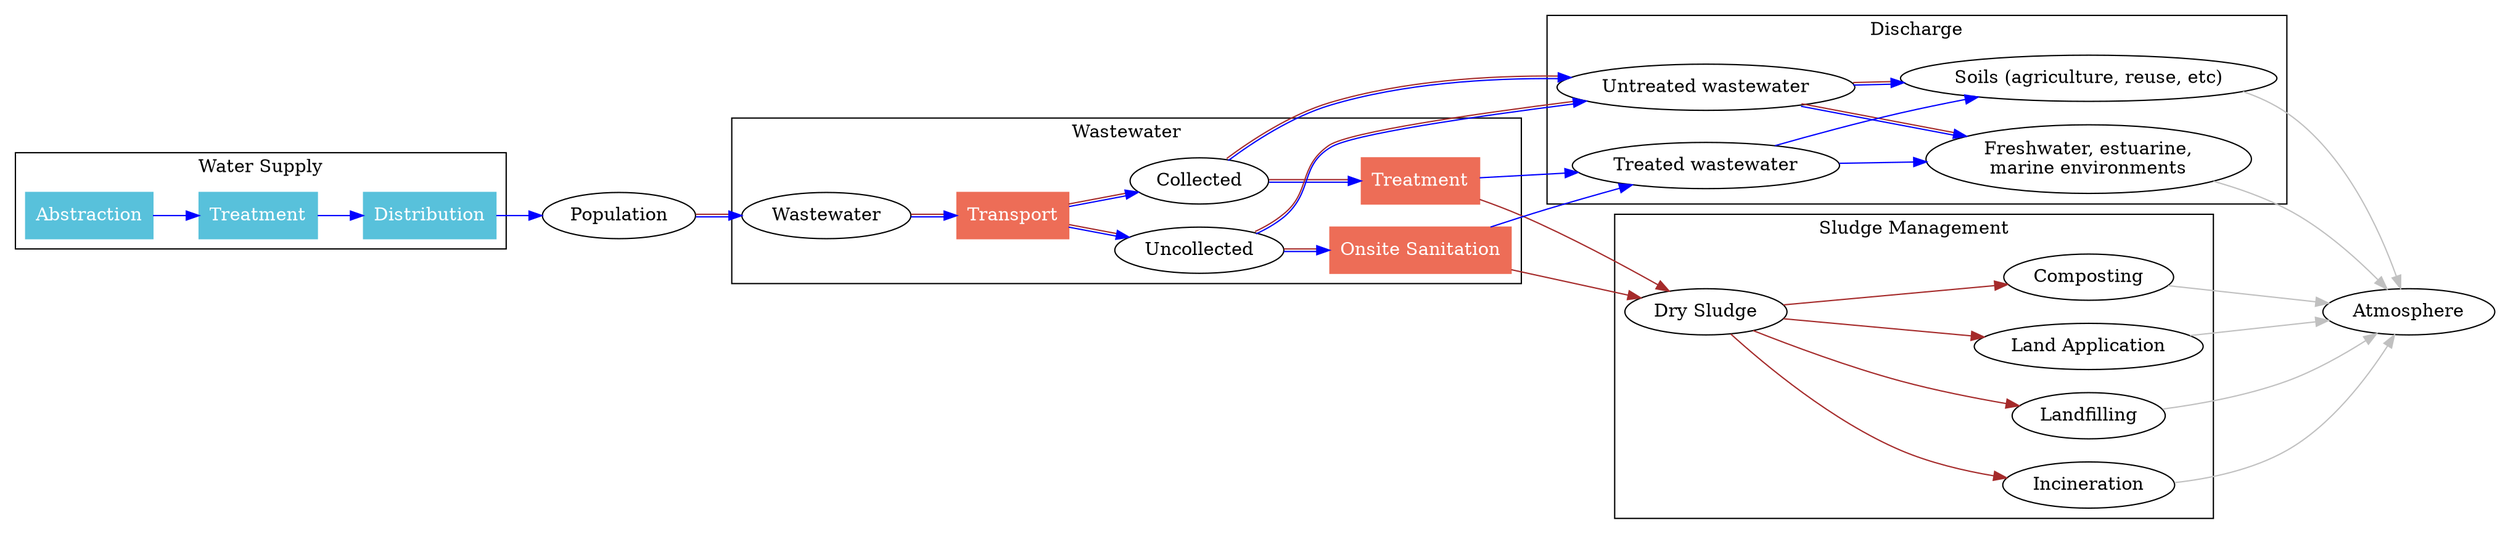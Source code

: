 digraph MyGraph {
  rankdir="LR";

  wsa [label="Abstraction", style="filled",color="#58c1db",fontcolor="white",shape="box"]
  wst [label="Treatment",   style="filled",color="#58c1db",fontcolor="white",shape="box"]
  wsd [label="Distribution",style="filled",color="#58c1db",fontcolor="white",shape="box"]
  pop [label="Population"]
  ww  [label="Wastewater"]

  tra [label="Transport",         style="filled",color="#ed6d57",fontcolor="white",shape="box"]
  col [label="Collected"]
  unc [label="Uncollected"]

  wwt [label="Treatment",         style="filled",color="#ed6d57",fontcolor="white",shape="box"]
  ons [label="Onsite Sanitation", style="filled",color="#ed6d57",fontcolor="white",shape="box"]


  unt [label="Untreated wastewater"]
  dis [label="Treated wastewater"]

  riv [label="Freshwater, estuarine,\nmarine environments"]
  soi [label="Soils (agriculture, reuse, etc)"]
  slu [label="Dry Sludge"]
  inc [label="Incineration"]
  laf [label="Landfilling"]
  lap [label="Land Application"]
  com [label="Composting"]

  subgraph cluster_ws {
    label="Water Supply"
    wsa -> wst -> wsd [color="blue"]
  }

  wsd -> pop [color="blue"]
  pop -> ww  [color="blue:brown"]

  subgraph cluster_ww{
    label="Wastewater"
    ww  -> tra -> {col unc} [color="blue:brown"]
    unc -> ons              [color="blue:brown"]
    col -> wwt              [color="blue:brown"]
  }

  subgraph cluster_dis {
    label="Discharge"
    {unc col} -> unt [color="blue:brown"]
    unt -> {riv soi} [color="blue:brown"]
    {ons wwt} -> dis -> {riv soi} [color="blue"]
  }

  subgraph cluster_sm{
    label="Sludge Management"
    {ons wwt} -> slu -> {inc laf lap com} [color="brown"]
  }

  {riv soi inc laf lap com} -> Atmosphere [color="grey"]
}
